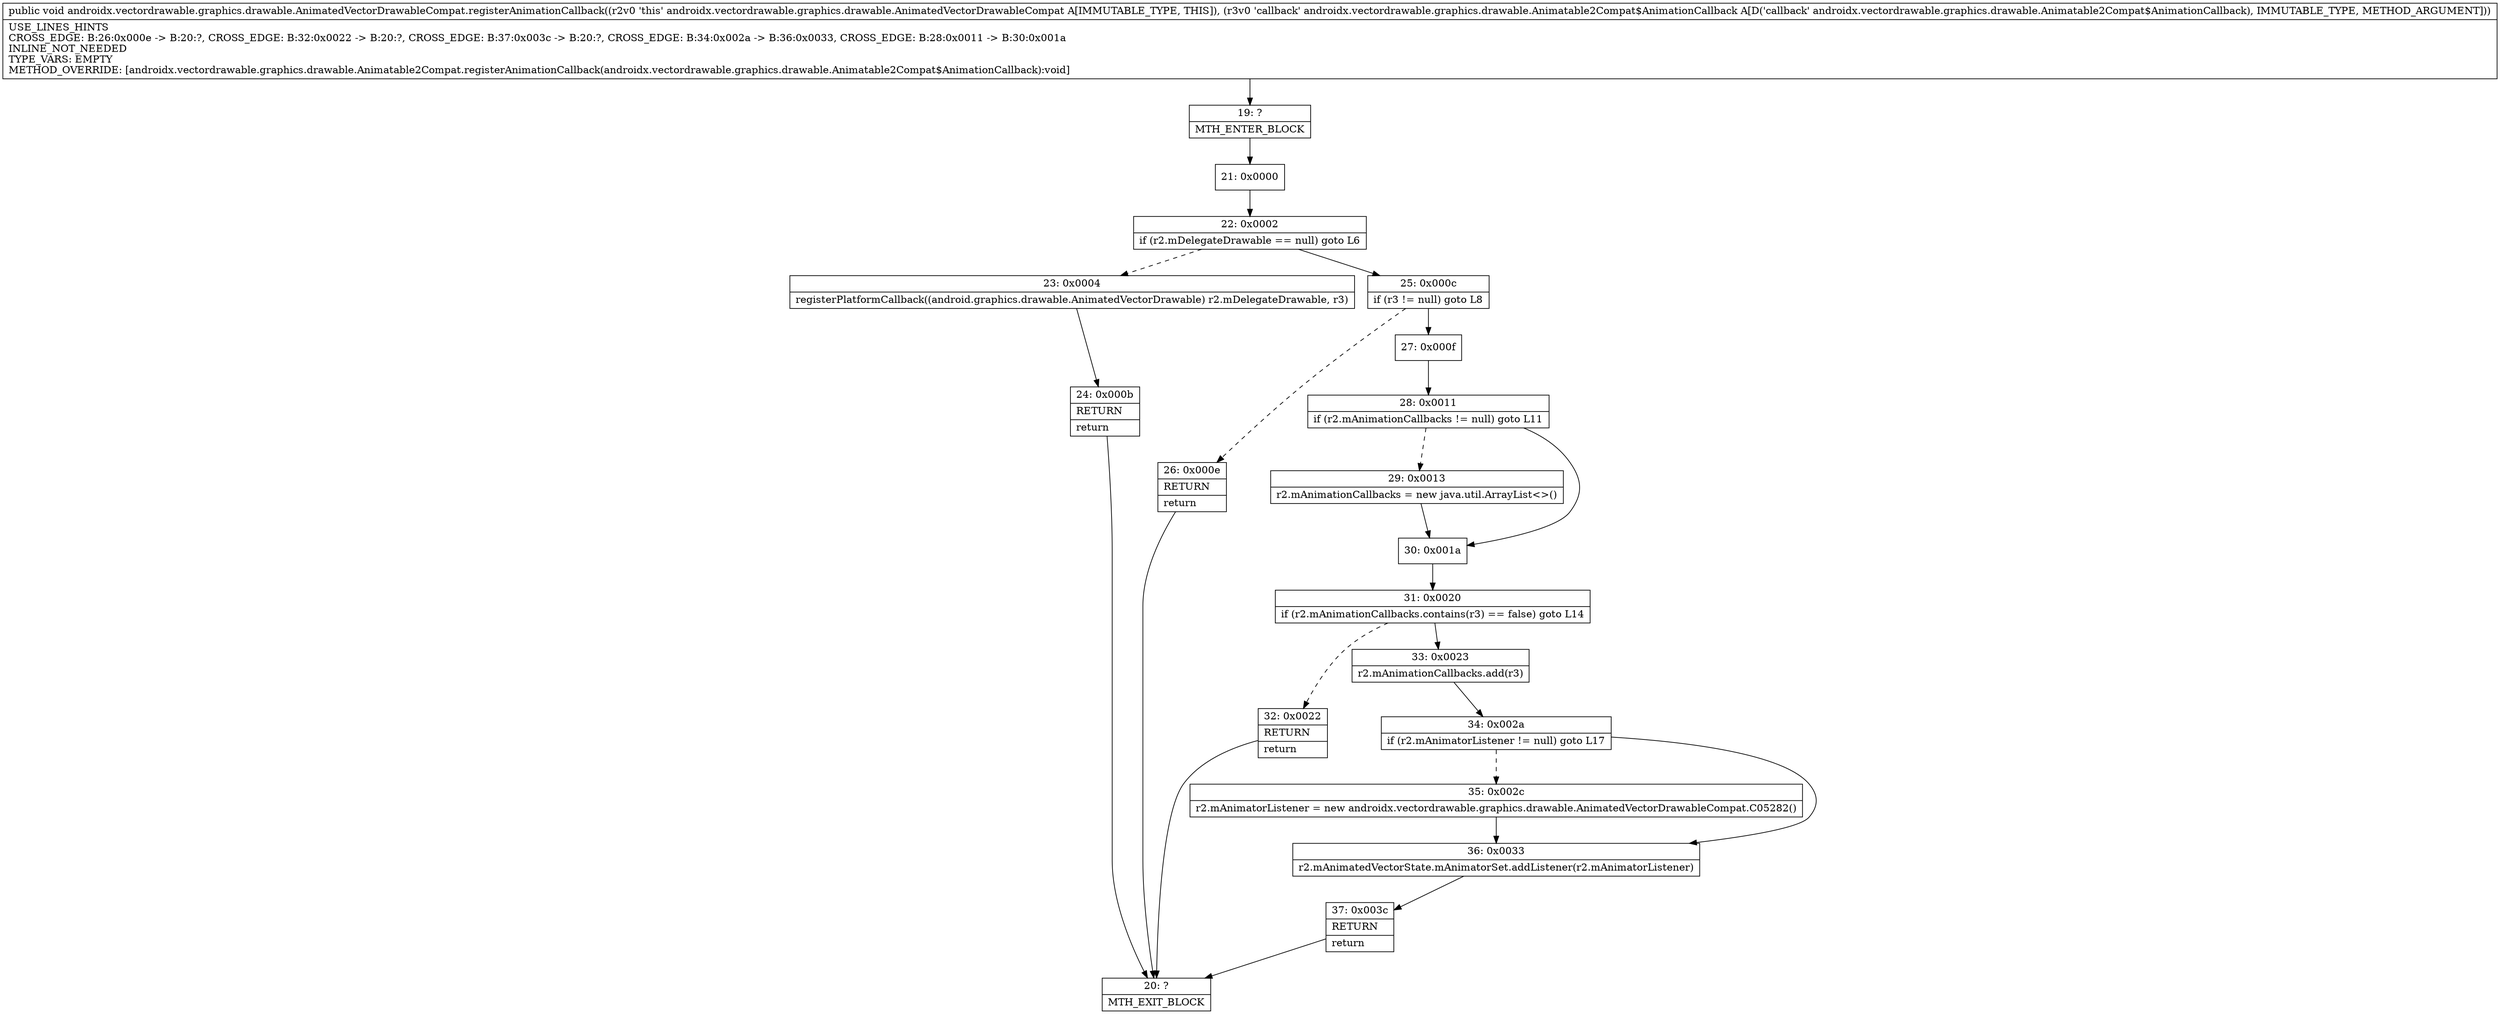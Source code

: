 digraph "CFG forandroidx.vectordrawable.graphics.drawable.AnimatedVectorDrawableCompat.registerAnimationCallback(Landroidx\/vectordrawable\/graphics\/drawable\/Animatable2Compat$AnimationCallback;)V" {
Node_19 [shape=record,label="{19\:\ ?|MTH_ENTER_BLOCK\l}"];
Node_21 [shape=record,label="{21\:\ 0x0000}"];
Node_22 [shape=record,label="{22\:\ 0x0002|if (r2.mDelegateDrawable == null) goto L6\l}"];
Node_23 [shape=record,label="{23\:\ 0x0004|registerPlatformCallback((android.graphics.drawable.AnimatedVectorDrawable) r2.mDelegateDrawable, r3)\l}"];
Node_24 [shape=record,label="{24\:\ 0x000b|RETURN\l|return\l}"];
Node_20 [shape=record,label="{20\:\ ?|MTH_EXIT_BLOCK\l}"];
Node_25 [shape=record,label="{25\:\ 0x000c|if (r3 != null) goto L8\l}"];
Node_26 [shape=record,label="{26\:\ 0x000e|RETURN\l|return\l}"];
Node_27 [shape=record,label="{27\:\ 0x000f}"];
Node_28 [shape=record,label="{28\:\ 0x0011|if (r2.mAnimationCallbacks != null) goto L11\l}"];
Node_29 [shape=record,label="{29\:\ 0x0013|r2.mAnimationCallbacks = new java.util.ArrayList\<\>()\l}"];
Node_30 [shape=record,label="{30\:\ 0x001a}"];
Node_31 [shape=record,label="{31\:\ 0x0020|if (r2.mAnimationCallbacks.contains(r3) == false) goto L14\l}"];
Node_32 [shape=record,label="{32\:\ 0x0022|RETURN\l|return\l}"];
Node_33 [shape=record,label="{33\:\ 0x0023|r2.mAnimationCallbacks.add(r3)\l}"];
Node_34 [shape=record,label="{34\:\ 0x002a|if (r2.mAnimatorListener != null) goto L17\l}"];
Node_35 [shape=record,label="{35\:\ 0x002c|r2.mAnimatorListener = new androidx.vectordrawable.graphics.drawable.AnimatedVectorDrawableCompat.C05282()\l}"];
Node_36 [shape=record,label="{36\:\ 0x0033|r2.mAnimatedVectorState.mAnimatorSet.addListener(r2.mAnimatorListener)\l}"];
Node_37 [shape=record,label="{37\:\ 0x003c|RETURN\l|return\l}"];
MethodNode[shape=record,label="{public void androidx.vectordrawable.graphics.drawable.AnimatedVectorDrawableCompat.registerAnimationCallback((r2v0 'this' androidx.vectordrawable.graphics.drawable.AnimatedVectorDrawableCompat A[IMMUTABLE_TYPE, THIS]), (r3v0 'callback' androidx.vectordrawable.graphics.drawable.Animatable2Compat$AnimationCallback A[D('callback' androidx.vectordrawable.graphics.drawable.Animatable2Compat$AnimationCallback), IMMUTABLE_TYPE, METHOD_ARGUMENT]))  | USE_LINES_HINTS\lCROSS_EDGE: B:26:0x000e \-\> B:20:?, CROSS_EDGE: B:32:0x0022 \-\> B:20:?, CROSS_EDGE: B:37:0x003c \-\> B:20:?, CROSS_EDGE: B:34:0x002a \-\> B:36:0x0033, CROSS_EDGE: B:28:0x0011 \-\> B:30:0x001a\lINLINE_NOT_NEEDED\lTYPE_VARS: EMPTY\lMETHOD_OVERRIDE: [androidx.vectordrawable.graphics.drawable.Animatable2Compat.registerAnimationCallback(androidx.vectordrawable.graphics.drawable.Animatable2Compat$AnimationCallback):void]\l}"];
MethodNode -> Node_19;Node_19 -> Node_21;
Node_21 -> Node_22;
Node_22 -> Node_23[style=dashed];
Node_22 -> Node_25;
Node_23 -> Node_24;
Node_24 -> Node_20;
Node_25 -> Node_26[style=dashed];
Node_25 -> Node_27;
Node_26 -> Node_20;
Node_27 -> Node_28;
Node_28 -> Node_29[style=dashed];
Node_28 -> Node_30;
Node_29 -> Node_30;
Node_30 -> Node_31;
Node_31 -> Node_32[style=dashed];
Node_31 -> Node_33;
Node_32 -> Node_20;
Node_33 -> Node_34;
Node_34 -> Node_35[style=dashed];
Node_34 -> Node_36;
Node_35 -> Node_36;
Node_36 -> Node_37;
Node_37 -> Node_20;
}

